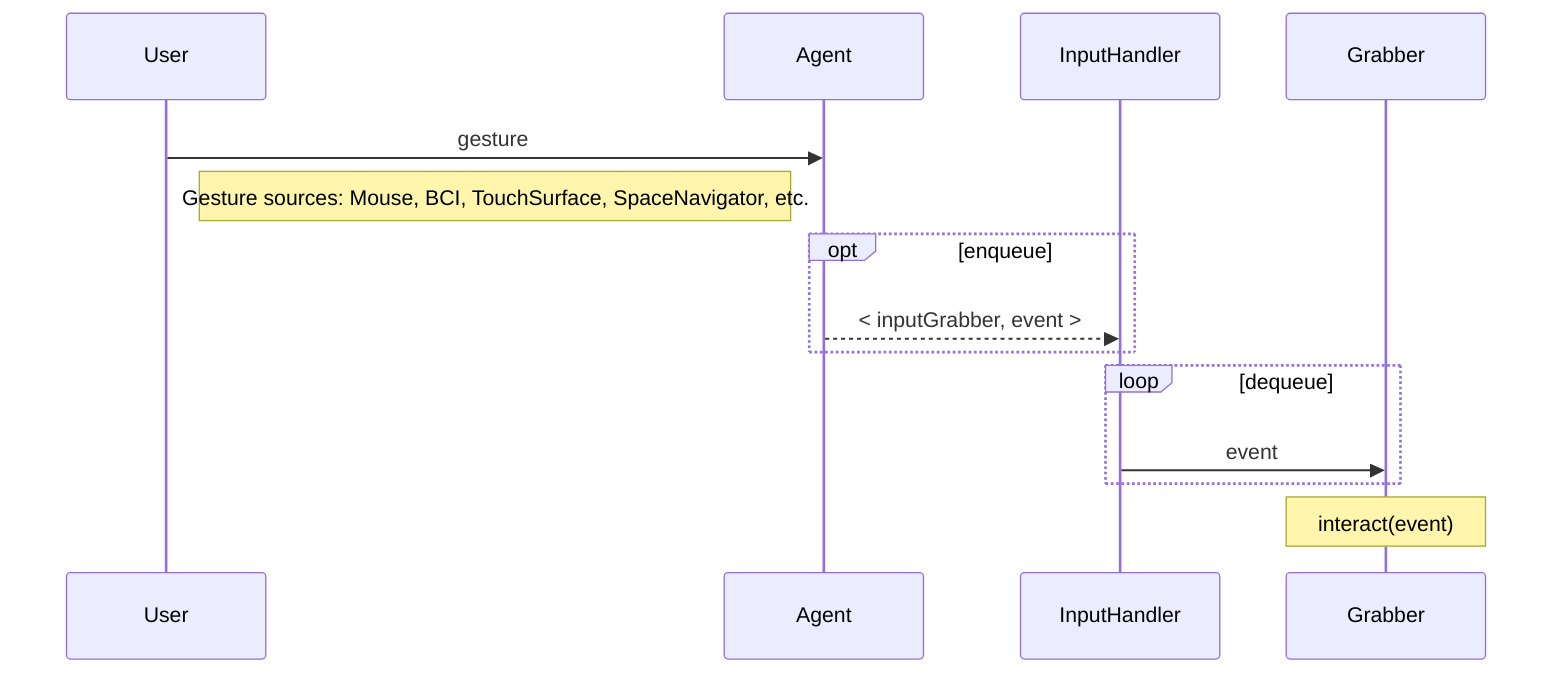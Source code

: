 sequenceDiagram
    User->>Agent: gesture
    Note right of User: Gesture sources: Mouse, BCI, TouchSurface, SpaceNavigator, etc.
    opt enqueue
        Agent-->>InputHandler: < inputGrabber, event >
    end
    loop dequeue
      InputHandler->>Grabber: event
    end
    Note over Grabber: interact(event)